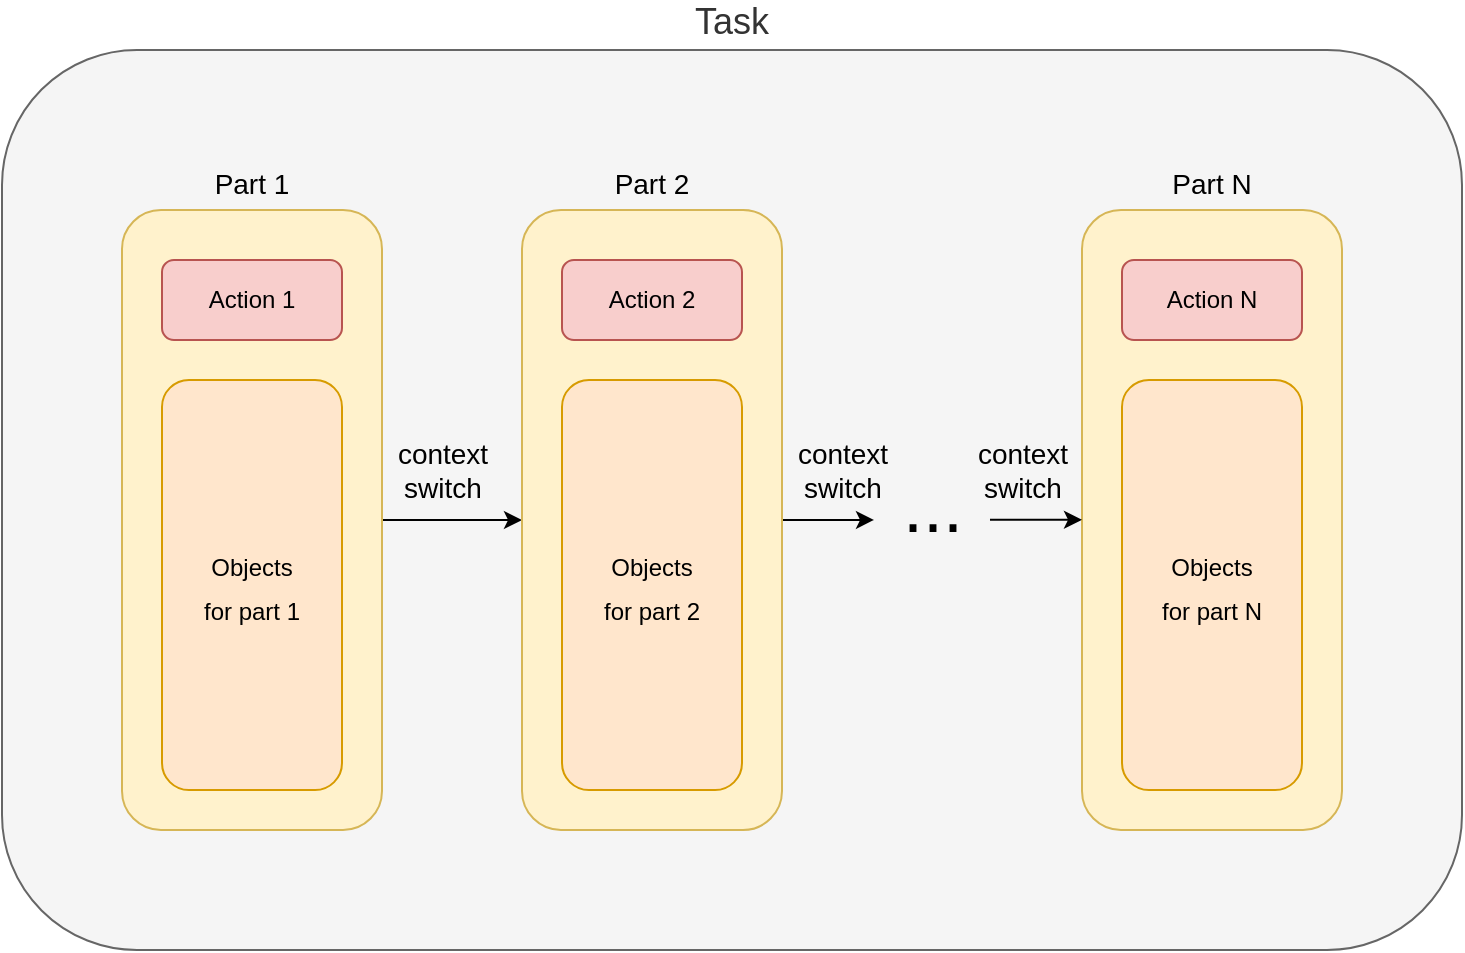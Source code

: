 <mxfile version="13.9.9" type="device"><diagram id="8-6IRWjz2V84x1hLUh0D" name="Page-1"><mxGraphModel dx="1086" dy="966" grid="1" gridSize="10" guides="1" tooltips="1" connect="1" arrows="1" fold="1" page="1" pageScale="1" pageWidth="827" pageHeight="1169" math="0" shadow="0"><root><mxCell id="0"/><mxCell id="1" parent="0"/><mxCell id="bH8PxVtlsWpcmeXeKU6W-2" value="Task" style="rounded=1;whiteSpace=wrap;html=1;fontSize=18;labelPosition=center;verticalLabelPosition=top;align=center;verticalAlign=bottom;fillColor=#f5f5f5;strokeColor=#666666;fontColor=#333333;" parent="1" vertex="1"><mxGeometry x="50" y="230" width="730" height="450" as="geometry"/></mxCell><mxCell id="Ilc7SxpCQ6oBpZOlH5FH-1" value="context&lt;br style=&quot;font-size: 14px;&quot;&gt;switch" style="edgeStyle=orthogonalEdgeStyle;rounded=0;orthogonalLoop=1;jettySize=auto;html=1;exitX=1;exitY=0.5;exitDx=0;exitDy=0;entryX=0;entryY=0.5;entryDx=0;entryDy=0;fontSize=14;labelBackgroundColor=#F5F5F5;" parent="1" source="bH8PxVtlsWpcmeXeKU6W-4" target="bH8PxVtlsWpcmeXeKU6W-8" edge="1"><mxGeometry x="-0.143" y="25" relative="1" as="geometry"><mxPoint as="offset"/></mxGeometry></mxCell><mxCell id="bH8PxVtlsWpcmeXeKU6W-4" value="&lt;font style=&quot;font-size: 14px&quot;&gt;Part 1&lt;/font&gt;" style="rounded=1;whiteSpace=wrap;html=1;fontSize=18;labelPosition=center;verticalLabelPosition=top;align=center;verticalAlign=bottom;fillColor=#fff2cc;strokeColor=#d6b656;" parent="1" vertex="1"><mxGeometry x="110" y="310" width="130" height="310" as="geometry"/></mxCell><mxCell id="bH8PxVtlsWpcmeXeKU6W-5" value="&lt;span style=&quot;font-size: 12px&quot;&gt;Objects&lt;br&gt;for part 1&lt;/span&gt;" style="rounded=1;whiteSpace=wrap;html=1;fontSize=18;labelPosition=center;verticalLabelPosition=middle;align=center;verticalAlign=middle;fillColor=#ffe6cc;strokeColor=#d79b00;" parent="1" vertex="1"><mxGeometry x="130" y="395" width="90" height="205" as="geometry"/></mxCell><mxCell id="bH8PxVtlsWpcmeXeKU6W-6" value="Action 1" style="rounded=1;whiteSpace=wrap;html=1;fillColor=#f8cecc;strokeColor=#b85450;" parent="1" vertex="1"><mxGeometry x="130" y="335" width="90" height="40" as="geometry"/></mxCell><mxCell id="Ilc7SxpCQ6oBpZOlH5FH-2" value="context&lt;br style=&quot;font-size: 14px;&quot;&gt;switch" style="edgeStyle=orthogonalEdgeStyle;rounded=0;orthogonalLoop=1;jettySize=auto;html=1;exitX=1;exitY=0.5;exitDx=0;exitDy=0;entryX=-0.08;entryY=0.733;entryDx=0;entryDy=0;entryPerimeter=0;fontSize=14;labelBackgroundColor=#F5F5F5;" parent="1" source="bH8PxVtlsWpcmeXeKU6W-8" target="bH8PxVtlsWpcmeXeKU6W-11" edge="1"><mxGeometry x="0.305" y="25" relative="1" as="geometry"><mxPoint as="offset"/></mxGeometry></mxCell><mxCell id="bH8PxVtlsWpcmeXeKU6W-8" value="&lt;font style=&quot;font-size: 14px&quot;&gt;Part 2&lt;/font&gt;" style="rounded=1;whiteSpace=wrap;html=1;fontSize=18;labelPosition=center;verticalLabelPosition=top;align=center;verticalAlign=bottom;fillColor=#fff2cc;strokeColor=#d6b656;" parent="1" vertex="1"><mxGeometry x="310" y="310" width="130" height="310" as="geometry"/></mxCell><mxCell id="bH8PxVtlsWpcmeXeKU6W-9" value="&lt;span style=&quot;font-size: 12px&quot;&gt;Objects&lt;br&gt;for part 2&lt;/span&gt;" style="rounded=1;whiteSpace=wrap;html=1;fontSize=18;labelPosition=center;verticalLabelPosition=middle;align=center;verticalAlign=middle;fillColor=#ffe6cc;strokeColor=#d79b00;" parent="1" vertex="1"><mxGeometry x="330" y="395" width="90" height="205" as="geometry"/></mxCell><mxCell id="bH8PxVtlsWpcmeXeKU6W-10" value="Action 2" style="rounded=1;whiteSpace=wrap;html=1;fillColor=#f8cecc;strokeColor=#b85450;" parent="1" vertex="1"><mxGeometry x="330" y="335" width="90" height="40" as="geometry"/></mxCell><mxCell id="bH8PxVtlsWpcmeXeKU6W-11" value="&lt;font style=&quot;font-size: 36px&quot;&gt;...&lt;/font&gt;" style="text;html=1;align=center;verticalAlign=middle;resizable=0;points=[];autosize=1;fontSize=18;" parent="1" vertex="1"><mxGeometry x="490" y="443" width="50" height="30" as="geometry"/></mxCell><mxCell id="bH8PxVtlsWpcmeXeKU6W-13" value="&lt;font style=&quot;font-size: 14px&quot;&gt;Part N&lt;/font&gt;" style="rounded=1;whiteSpace=wrap;html=1;fontSize=18;labelPosition=center;verticalLabelPosition=top;align=center;verticalAlign=bottom;fillColor=#fff2cc;strokeColor=#d6b656;" parent="1" vertex="1"><mxGeometry x="590" y="310" width="130" height="310" as="geometry"/></mxCell><mxCell id="bH8PxVtlsWpcmeXeKU6W-14" value="&lt;span style=&quot;font-size: 12px&quot;&gt;Objects&lt;br&gt;for part N&lt;/span&gt;" style="rounded=1;whiteSpace=wrap;html=1;fontSize=18;labelPosition=center;verticalLabelPosition=middle;align=center;verticalAlign=middle;fillColor=#ffe6cc;strokeColor=#d79b00;" parent="1" vertex="1"><mxGeometry x="610" y="395" width="90" height="205" as="geometry"/></mxCell><mxCell id="bH8PxVtlsWpcmeXeKU6W-15" value="Action N" style="rounded=1;whiteSpace=wrap;html=1;fillColor=#f8cecc;strokeColor=#b85450;" parent="1" vertex="1"><mxGeometry x="610" y="335" width="90" height="40" as="geometry"/></mxCell><mxCell id="Ilc7SxpCQ6oBpZOlH5FH-4" value="context&lt;br style=&quot;font-size: 14px;&quot;&gt;switch" style="edgeStyle=orthogonalEdgeStyle;rounded=0;orthogonalLoop=1;jettySize=auto;html=1;exitX=1;exitY=0.5;exitDx=0;exitDy=0;entryX=-0.08;entryY=0.733;entryDx=0;entryDy=0;entryPerimeter=0;fontSize=14;labelBackgroundColor=#F5F5F5;" parent="1" edge="1"><mxGeometry x="-0.304" y="25" relative="1" as="geometry"><mxPoint x="544" y="464.89" as="sourcePoint"/><mxPoint x="590.0" y="464.88" as="targetPoint"/><mxPoint as="offset"/></mxGeometry></mxCell></root></mxGraphModel></diagram></mxfile>